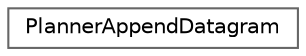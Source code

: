 digraph "Иерархия классов. Графический вид."
{
 // INTERACTIVE_SVG=YES
 // LATEX_PDF_SIZE
  bgcolor="transparent";
  edge [fontname=Helvetica,fontsize=10,labelfontname=Helvetica,labelfontsize=10];
  node [fontname=Helvetica,fontsize=10,shape=box,height=0.2,width=0.4];
  rankdir="LR";
  Node0 [id="Node000000",label="PlannerAppendDatagram",height=0.2,width=0.4,color="grey40", fillcolor="white", style="filled",URL="$d8/d07/group__sdk__protocol.html#dc/de6/struct_quasar_s_d_k_1_1_datagrams_1_1_planner_append_datagram",tooltip="Структура добавления точки в полётное задание."];
}
